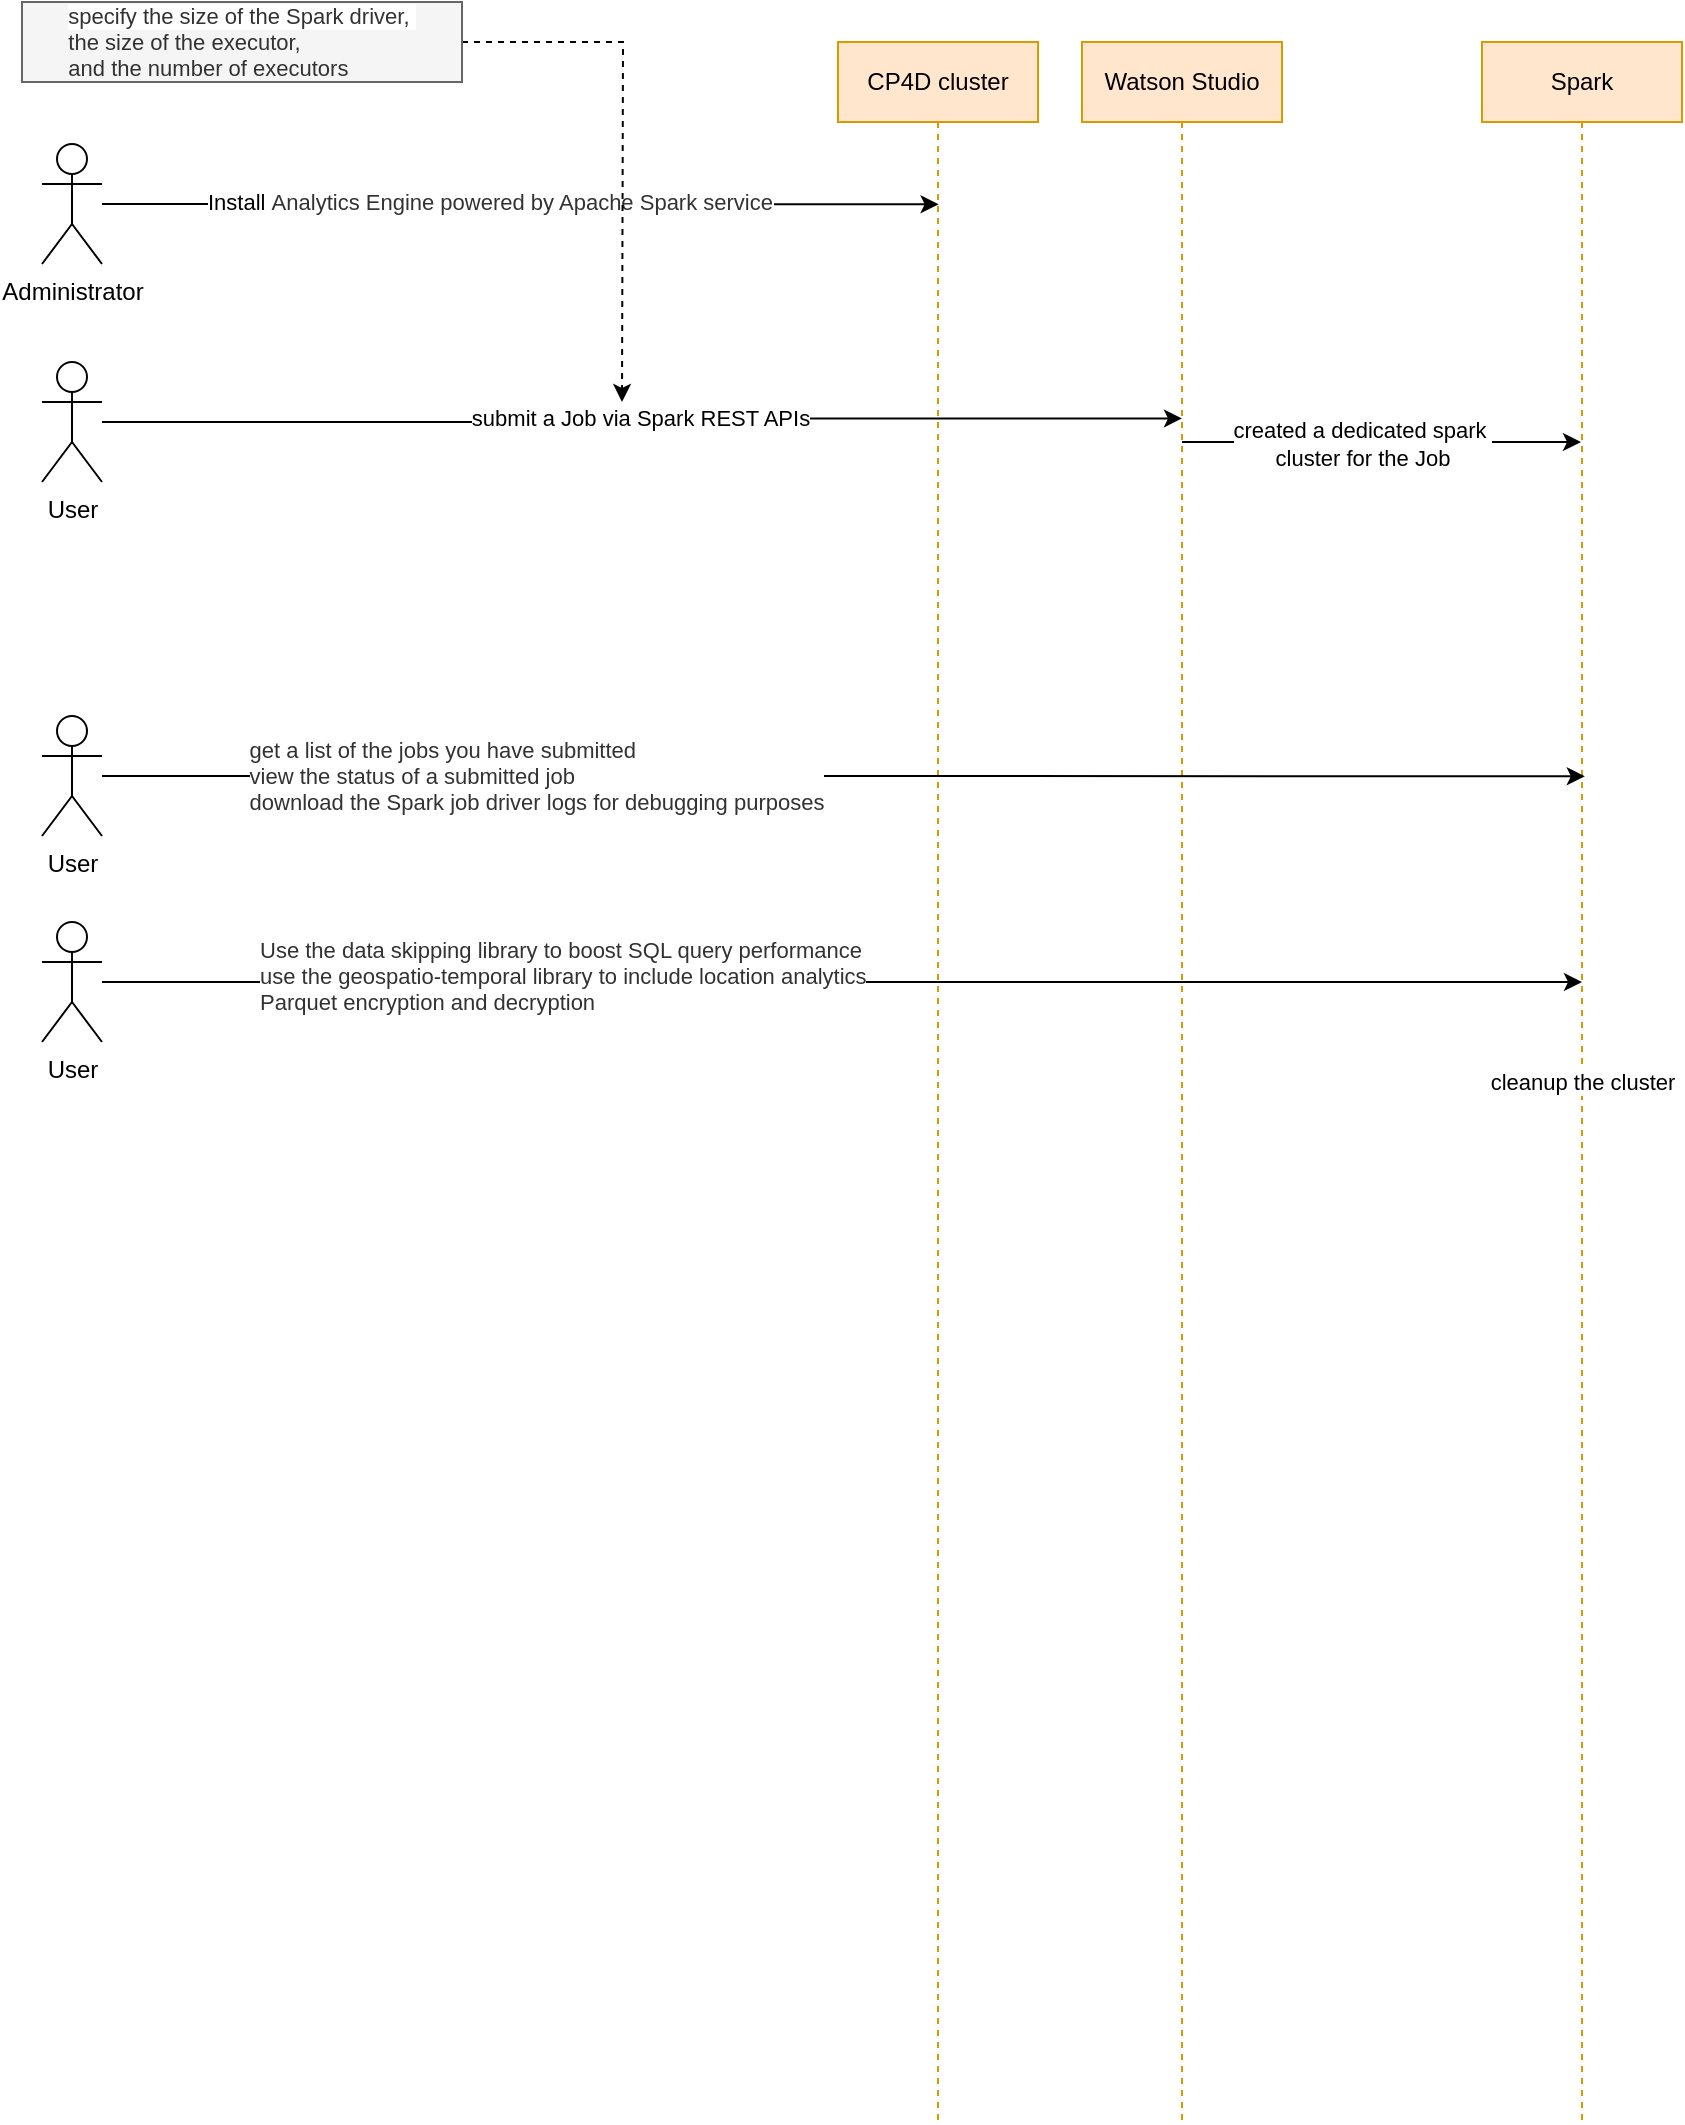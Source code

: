<mxfile version="13.4.6" type="github">
  <diagram id="fRb64ITn-hyFE03eq-Tl" name="Page-1">
    <mxGraphModel dx="834" dy="432" grid="1" gridSize="10" guides="1" tooltips="1" connect="1" arrows="1" fold="1" page="1" pageScale="1" pageWidth="850" pageHeight="1100" math="0" shadow="0">
      <root>
        <mxCell id="0" />
        <mxCell id="1" parent="0" />
        <mxCell id="ptp_p24TcaEws-BEJlRB-4" value="&lt;font style=&quot;font-size: 11px&quot;&gt;Install&amp;nbsp;&lt;span style=&quot;color: rgb(50 , 50 , 50)&quot;&gt;Analytics Engine powered by Apache Spark service&lt;/span&gt;&lt;/font&gt;&lt;br&gt;" style="edgeStyle=orthogonalEdgeStyle;rounded=0;orthogonalLoop=1;jettySize=auto;html=1;entryX=0.503;entryY=0.078;entryDx=0;entryDy=0;entryPerimeter=0;align=left;" edge="1" parent="1" source="ptp_p24TcaEws-BEJlRB-1" target="ptp_p24TcaEws-BEJlRB-3">
          <mxGeometry x="-0.721" y="1" relative="1" as="geometry">
            <mxPoint x="-8" as="offset" />
          </mxGeometry>
        </mxCell>
        <mxCell id="ptp_p24TcaEws-BEJlRB-1" value="Administrator" style="shape=umlActor;verticalLabelPosition=bottom;verticalAlign=top;html=1;outlineConnect=0;" vertex="1" parent="1">
          <mxGeometry x="40" y="91" width="30" height="60" as="geometry" />
        </mxCell>
        <mxCell id="ptp_p24TcaEws-BEJlRB-2" value="Spark" style="shape=umlLifeline;perimeter=lifelinePerimeter;whiteSpace=wrap;html=1;container=1;collapsible=0;recursiveResize=0;outlineConnect=0;fillColor=#ffe6cc;strokeColor=#d79b00;" vertex="1" parent="1">
          <mxGeometry x="760" y="40" width="100" height="1040" as="geometry" />
        </mxCell>
        <mxCell id="ptp_p24TcaEws-BEJlRB-3" value="CP4D cluster" style="shape=umlLifeline;perimeter=lifelinePerimeter;whiteSpace=wrap;html=1;container=1;collapsible=0;recursiveResize=0;outlineConnect=0;fillColor=#ffe6cc;strokeColor=#d79b00;" vertex="1" parent="1">
          <mxGeometry x="438" y="40" width="100" height="1040" as="geometry" />
        </mxCell>
        <mxCell id="ptp_p24TcaEws-BEJlRB-7" value="&lt;div style=&quot;text-align: left&quot;&gt;submit a Job via Spark REST APIs&lt;/div&gt;" style="edgeStyle=orthogonalEdgeStyle;rounded=0;orthogonalLoop=1;jettySize=auto;html=1;entryX=0.5;entryY=0.181;entryDx=0;entryDy=0;entryPerimeter=0;" edge="1" parent="1" source="ptp_p24TcaEws-BEJlRB-5" target="ptp_p24TcaEws-BEJlRB-11">
          <mxGeometry relative="1" as="geometry" />
        </mxCell>
        <mxCell id="ptp_p24TcaEws-BEJlRB-5" value="User" style="shape=umlActor;verticalLabelPosition=bottom;verticalAlign=top;html=1;outlineConnect=0;" vertex="1" parent="1">
          <mxGeometry x="40" y="200" width="30" height="60" as="geometry" />
        </mxCell>
        <mxCell id="ptp_p24TcaEws-BEJlRB-9" value="Job completes" style="edgeStyle=orthogonalEdgeStyle;rounded=0;orthogonalLoop=1;jettySize=auto;html=1;" edge="1" parent="1" source="ptp_p24TcaEws-BEJlRB-2" target="ptp_p24TcaEws-BEJlRB-2">
          <mxGeometry relative="1" as="geometry">
            <Array as="points">
              <mxPoint x="840" y="250" />
              <mxPoint x="840" y="300" />
            </Array>
          </mxGeometry>
        </mxCell>
        <mxCell id="ptp_p24TcaEws-BEJlRB-10" value="cleanup the cluster" style="edgeStyle=orthogonalEdgeStyle;rounded=0;orthogonalLoop=1;jettySize=auto;html=1;" edge="1" parent="1" source="ptp_p24TcaEws-BEJlRB-2" target="ptp_p24TcaEws-BEJlRB-2">
          <mxGeometry relative="1" as="geometry">
            <Array as="points">
              <mxPoint x="840" y="310" />
              <mxPoint x="840" y="370" />
            </Array>
          </mxGeometry>
        </mxCell>
        <mxCell id="ptp_p24TcaEws-BEJlRB-12" style="edgeStyle=orthogonalEdgeStyle;rounded=0;orthogonalLoop=1;jettySize=auto;html=1;" edge="1" parent="1" source="ptp_p24TcaEws-BEJlRB-11" target="ptp_p24TcaEws-BEJlRB-2">
          <mxGeometry relative="1" as="geometry">
            <Array as="points">
              <mxPoint x="690" y="240" />
              <mxPoint x="690" y="240" />
            </Array>
          </mxGeometry>
        </mxCell>
        <mxCell id="ptp_p24TcaEws-BEJlRB-13" value="created a dedicated spark&amp;nbsp;&lt;br&gt;cluster for the Job" style="edgeLabel;html=1;align=center;verticalAlign=middle;resizable=0;points=[];" vertex="1" connectable="0" parent="ptp_p24TcaEws-BEJlRB-12">
          <mxGeometry x="-0.206" y="-1" relative="1" as="geometry">
            <mxPoint x="10.93" as="offset" />
          </mxGeometry>
        </mxCell>
        <mxCell id="ptp_p24TcaEws-BEJlRB-11" value="Watson Studio" style="shape=umlLifeline;perimeter=lifelinePerimeter;whiteSpace=wrap;html=1;container=1;collapsible=0;recursiveResize=0;outlineConnect=0;fillColor=#ffe6cc;strokeColor=#d79b00;" vertex="1" parent="1">
          <mxGeometry x="560" y="40" width="100" height="1040" as="geometry" />
        </mxCell>
        <mxCell id="ptp_p24TcaEws-BEJlRB-15" style="edgeStyle=orthogonalEdgeStyle;rounded=0;orthogonalLoop=1;jettySize=auto;html=1;dashed=1;" edge="1" parent="1" source="ptp_p24TcaEws-BEJlRB-14">
          <mxGeometry relative="1" as="geometry">
            <mxPoint x="330" y="220" as="targetPoint" />
          </mxGeometry>
        </mxCell>
        <mxCell id="ptp_p24TcaEws-BEJlRB-14" value="&lt;div style=&quot;font-size: 11px ; background-color: rgb(255 , 255 , 255) ; text-align: left&quot;&gt;&lt;span style=&quot;color: rgb(50 , 50 , 50)&quot;&gt;specify the size of the Spark driver,&amp;nbsp;&lt;/span&gt;&lt;/div&gt;&lt;span style=&quot;font-size: 11px ; background-color: rgb(255 , 255 , 255) ; color: rgb(50 , 50 , 50)&quot;&gt;&lt;div style=&quot;text-align: left&quot;&gt;the size of the executor,&amp;nbsp;&lt;/div&gt;&lt;div style=&quot;text-align: left&quot;&gt;and the number of executors&lt;/div&gt;&lt;/span&gt;" style="text;html=1;strokeColor=#666666;fillColor=#f5f5f5;align=center;verticalAlign=middle;whiteSpace=wrap;rounded=0;fontColor=#333333;" vertex="1" parent="1">
          <mxGeometry x="30" y="20" width="220" height="40" as="geometry" />
        </mxCell>
        <mxCell id="ptp_p24TcaEws-BEJlRB-17" style="edgeStyle=orthogonalEdgeStyle;rounded=0;orthogonalLoop=1;jettySize=auto;html=1;entryX=0.514;entryY=0.353;entryDx=0;entryDy=0;entryPerimeter=0;" edge="1" parent="1" source="ptp_p24TcaEws-BEJlRB-16" target="ptp_p24TcaEws-BEJlRB-2">
          <mxGeometry relative="1" as="geometry" />
        </mxCell>
        <mxCell id="ptp_p24TcaEws-BEJlRB-18" value="&lt;div style=&quot;text-align: left&quot;&gt;&lt;span style=&quot;color: rgb(50 , 50 , 50)&quot;&gt;get a list of the jobs you have submitted&lt;/span&gt;&lt;/div&gt;&lt;font style=&quot;font-size: 11px&quot;&gt;&lt;div style=&quot;text-align: left&quot;&gt;&lt;span style=&quot;color: rgb(50 , 50 , 50)&quot;&gt;view the status of a submitted job&lt;/span&gt;&lt;/div&gt;&lt;span style=&quot;color: rgb(50 , 50 , 50)&quot;&gt;&lt;div style=&quot;text-align: left&quot;&gt;download the Spark job driver logs for debugging purposes&lt;/div&gt;&lt;/span&gt;&lt;/font&gt;" style="edgeLabel;html=1;align=center;verticalAlign=middle;resizable=0;points=[];" vertex="1" connectable="0" parent="ptp_p24TcaEws-BEJlRB-17">
          <mxGeometry x="-0.184" y="1" relative="1" as="geometry">
            <mxPoint x="-85.34" y="1.04" as="offset" />
          </mxGeometry>
        </mxCell>
        <mxCell id="ptp_p24TcaEws-BEJlRB-16" value="User" style="shape=umlActor;verticalLabelPosition=bottom;verticalAlign=top;html=1;outlineConnect=0;" vertex="1" parent="1">
          <mxGeometry x="40" y="377" width="30" height="60" as="geometry" />
        </mxCell>
        <mxCell id="ptp_p24TcaEws-BEJlRB-20" style="edgeStyle=orthogonalEdgeStyle;rounded=0;orthogonalLoop=1;jettySize=auto;html=1;" edge="1" parent="1" source="ptp_p24TcaEws-BEJlRB-19">
          <mxGeometry relative="1" as="geometry">
            <mxPoint x="80" y="513.0" as="sourcePoint" />
            <mxPoint x="810" y="510" as="targetPoint" />
          </mxGeometry>
        </mxCell>
        <mxCell id="ptp_p24TcaEws-BEJlRB-21" value="&lt;div&gt;&lt;span style=&quot;color: rgb(50 , 50 , 50)&quot;&gt;Use the data skipping library to boost SQL query performance&lt;/span&gt;&lt;/div&gt;&lt;font style=&quot;font-size: 11px&quot;&gt;&lt;div&gt;&lt;span style=&quot;color: rgb(50 , 50 , 50)&quot;&gt;use the geospatio-temporal library to include location analytics&lt;/span&gt;&lt;/div&gt;&lt;span style=&quot;color: rgb(50 , 50 , 50)&quot;&gt;&lt;div&gt;Parquet encryption and decryption&lt;/div&gt;&lt;/span&gt;&lt;/font&gt;" style="edgeLabel;html=1;align=left;verticalAlign=middle;resizable=0;points=[];" vertex="1" connectable="0" parent="ptp_p24TcaEws-BEJlRB-20">
          <mxGeometry x="-0.327" y="3" relative="1" as="geometry">
            <mxPoint x="-172.07" y="-0.01" as="offset" />
          </mxGeometry>
        </mxCell>
        <mxCell id="ptp_p24TcaEws-BEJlRB-19" value="User" style="shape=umlActor;verticalLabelPosition=bottom;verticalAlign=top;html=1;outlineConnect=0;" vertex="1" parent="1">
          <mxGeometry x="40" y="480" width="30" height="60" as="geometry" />
        </mxCell>
      </root>
    </mxGraphModel>
  </diagram>
</mxfile>

